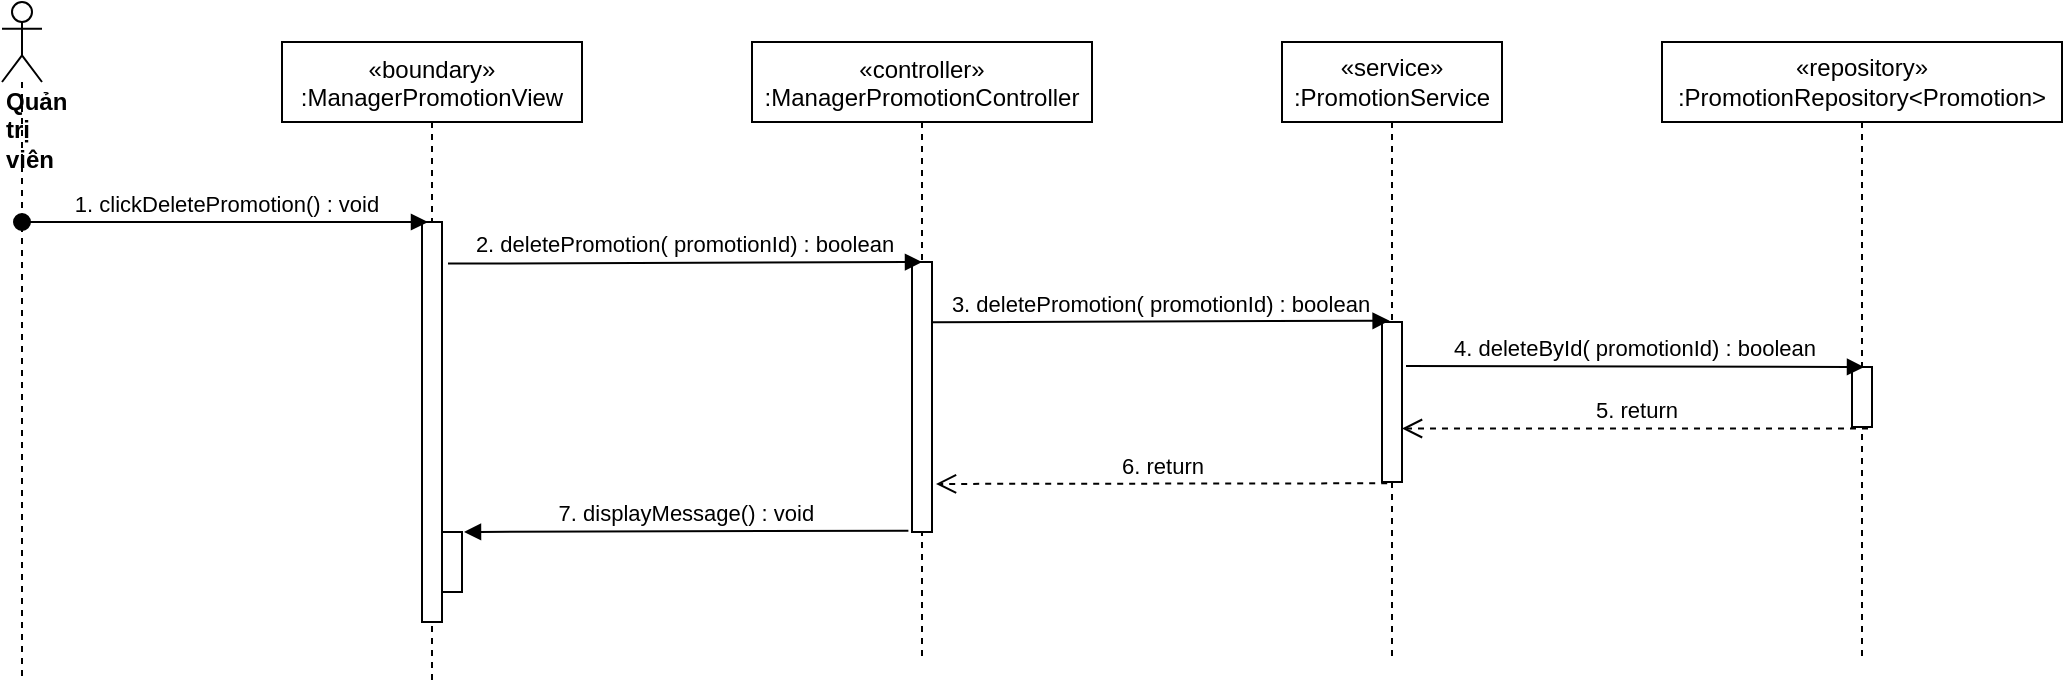 <mxfile version="14.6.13" type="device"><diagram id="kgpKYQtTHZ0yAKxKKP6v" name="Page-1"><mxGraphModel dx="1108" dy="425" grid="1" gridSize="10" guides="1" tooltips="1" connect="1" arrows="1" fold="1" page="1" pageScale="1" pageWidth="850" pageHeight="1100" math="0" shadow="0"><root><mxCell id="0"/><mxCell id="1" parent="0"/><mxCell id="t5bedrNZscvMHfTXMLGb-1" value="«boundary»&#10;:ManagerPromotionView" style="shape=umlLifeline;perimeter=lifelinePerimeter;container=1;collapsible=0;recursiveResize=0;rounded=0;shadow=0;strokeWidth=1;" parent="1" vertex="1"><mxGeometry x="190" y="80" width="150" height="320" as="geometry"/></mxCell><mxCell id="t5bedrNZscvMHfTXMLGb-2" value="" style="html=1;points=[];perimeter=orthogonalPerimeter;" parent="t5bedrNZscvMHfTXMLGb-1" vertex="1"><mxGeometry x="70" y="90" width="10" height="200" as="geometry"/></mxCell><mxCell id="t5bedrNZscvMHfTXMLGb-3" value="«controller»&#10;:ManagerPromotionController" style="shape=umlLifeline;perimeter=lifelinePerimeter;container=1;collapsible=0;recursiveResize=0;rounded=0;shadow=0;strokeWidth=1;size=40;" parent="1" vertex="1"><mxGeometry x="425" y="80" width="170" height="310" as="geometry"/></mxCell><mxCell id="t5bedrNZscvMHfTXMLGb-4" value="" style="points=[];perimeter=orthogonalPerimeter;rounded=0;shadow=0;strokeWidth=1;" parent="t5bedrNZscvMHfTXMLGb-3" vertex="1"><mxGeometry x="80" y="110" width="10" height="135" as="geometry"/></mxCell><mxCell id="t5bedrNZscvMHfTXMLGb-5" value="&lt;div&gt;&lt;b&gt;Quản trị viên&lt;/b&gt;&lt;/div&gt;" style="shape=umlLifeline;participant=umlActor;perimeter=lifelinePerimeter;whiteSpace=wrap;html=1;container=1;collapsible=0;recursiveResize=0;verticalAlign=top;spacingTop=36;outlineConnect=0;align=left;" parent="1" vertex="1"><mxGeometry x="50" y="60" width="20" height="340" as="geometry"/></mxCell><mxCell id="t5bedrNZscvMHfTXMLGb-6" value="&lt;span&gt;«service»&lt;br&gt;&lt;/span&gt;:PromotionService" style="shape=umlLifeline;perimeter=lifelinePerimeter;whiteSpace=wrap;html=1;container=1;collapsible=0;recursiveResize=0;outlineConnect=0;" parent="1" vertex="1"><mxGeometry x="690" y="80" width="110" height="310" as="geometry"/></mxCell><mxCell id="t5bedrNZscvMHfTXMLGb-7" value="" style="points=[];perimeter=orthogonalPerimeter;rounded=0;shadow=0;strokeWidth=1;" parent="t5bedrNZscvMHfTXMLGb-6" vertex="1"><mxGeometry x="50" y="140" width="10" height="80" as="geometry"/></mxCell><mxCell id="t5bedrNZscvMHfTXMLGb-8" value="1. clickDeletePromotion() : void" style="html=1;verticalAlign=bottom;startArrow=oval;startFill=1;endArrow=block;startSize=8;entryX=0.3;entryY=0;entryDx=0;entryDy=0;entryPerimeter=0;" parent="1" source="t5bedrNZscvMHfTXMLGb-5" edge="1" target="t5bedrNZscvMHfTXMLGb-2"><mxGeometry width="60" relative="1" as="geometry"><mxPoint x="400" y="230" as="sourcePoint"/><mxPoint x="283" y="160" as="targetPoint"/></mxGeometry></mxCell><mxCell id="t5bedrNZscvMHfTXMLGb-9" value="2. deletePromotion( promotionId) : boolean" style="html=1;verticalAlign=bottom;endArrow=block;entryX=0.5;entryY=0;entryDx=0;entryDy=0;entryPerimeter=0;exitX=1.3;exitY=0.104;exitDx=0;exitDy=0;exitPerimeter=0;" parent="1" source="t5bedrNZscvMHfTXMLGb-2" target="t5bedrNZscvMHfTXMLGb-4" edge="1"><mxGeometry width="80" relative="1" as="geometry"><mxPoint x="298.0" y="370" as="sourcePoint"/><mxPoint x="470" y="330" as="targetPoint"/></mxGeometry></mxCell><mxCell id="t5bedrNZscvMHfTXMLGb-10" value="&lt;span&gt;«repository»&lt;br&gt;&lt;/span&gt;:PromotionRepository&amp;lt;Promotion&amp;gt;" style="shape=umlLifeline;perimeter=lifelinePerimeter;whiteSpace=wrap;html=1;container=1;collapsible=0;recursiveResize=0;outlineConnect=0;" parent="1" vertex="1"><mxGeometry x="880" y="80" width="200" height="310" as="geometry"/></mxCell><mxCell id="t5bedrNZscvMHfTXMLGb-11" value="" style="points=[];perimeter=orthogonalPerimeter;rounded=0;shadow=0;strokeWidth=1;" parent="t5bedrNZscvMHfTXMLGb-10" vertex="1"><mxGeometry x="95" y="162.5" width="10" height="30" as="geometry"/></mxCell><mxCell id="t5bedrNZscvMHfTXMLGb-12" value="3. deletePromotion( promotionId) : boolean" style="html=1;verticalAlign=bottom;endArrow=block;entryX=0.38;entryY=-0.008;entryDx=0;entryDy=0;entryPerimeter=0;exitX=1;exitY=0.223;exitDx=0;exitDy=0;exitPerimeter=0;" parent="1" target="t5bedrNZscvMHfTXMLGb-7" edge="1" source="t5bedrNZscvMHfTXMLGb-4"><mxGeometry width="80" relative="1" as="geometry"><mxPoint x="600" y="219" as="sourcePoint"/><mxPoint x="790" y="394" as="targetPoint"/></mxGeometry></mxCell><mxCell id="t5bedrNZscvMHfTXMLGb-13" value="6. return" style="html=1;verticalAlign=bottom;endArrow=open;dashed=1;endSize=8;exitX=0.26;exitY=1.008;exitDx=0;exitDy=0;exitPerimeter=0;entryX=1.2;entryY=0.822;entryDx=0;entryDy=0;entryPerimeter=0;" parent="1" source="t5bedrNZscvMHfTXMLGb-7" target="t5bedrNZscvMHfTXMLGb-4" edge="1"><mxGeometry relative="1" as="geometry"><mxPoint x="780" y="342" as="sourcePoint"/><mxPoint x="600" y="341" as="targetPoint"/></mxGeometry></mxCell><mxCell id="t5bedrNZscvMHfTXMLGb-14" value="4. deleteById( promotionId) : boolean" style="html=1;verticalAlign=bottom;endArrow=block;entryX=0.6;entryY=0;entryDx=0;entryDy=0;entryPerimeter=0;exitX=1.2;exitY=0.275;exitDx=0;exitDy=0;exitPerimeter=0;" parent="1" source="t5bedrNZscvMHfTXMLGb-7" target="t5bedrNZscvMHfTXMLGb-11" edge="1"><mxGeometry width="80" relative="1" as="geometry"><mxPoint x="830" y="240" as="sourcePoint"/><mxPoint x="840" y="430" as="targetPoint"/></mxGeometry></mxCell><mxCell id="t5bedrNZscvMHfTXMLGb-15" value="5. return" style="html=1;verticalAlign=bottom;endArrow=open;dashed=1;endSize=8;exitX=0.8;exitY=1.025;exitDx=0;exitDy=0;exitPerimeter=0;" parent="1" source="t5bedrNZscvMHfTXMLGb-11" target="t5bedrNZscvMHfTXMLGb-7" edge="1"><mxGeometry relative="1" as="geometry"><mxPoint x="840" y="430" as="sourcePoint"/><mxPoint x="760" y="430" as="targetPoint"/></mxGeometry></mxCell><mxCell id="t5bedrNZscvMHfTXMLGb-16" value="7. displayMessage() : void" style="verticalAlign=bottom;endArrow=block;shadow=0;strokeWidth=1;exitX=-0.18;exitY=0.995;exitDx=0;exitDy=0;exitPerimeter=0;entryX=1.1;entryY=0;entryDx=0;entryDy=0;entryPerimeter=0;" parent="1" source="t5bedrNZscvMHfTXMLGb-4" target="WWTgYGugmv8YeWs8Y3iK-2" edge="1"><mxGeometry relative="1" as="geometry"><mxPoint x="530" y="532" as="sourcePoint"/><mxPoint x="270" y="320" as="targetPoint"/></mxGeometry></mxCell><mxCell id="WWTgYGugmv8YeWs8Y3iK-2" value="" style="html=1;points=[];perimeter=orthogonalPerimeter;" vertex="1" parent="1"><mxGeometry x="270" y="325" width="10" height="30" as="geometry"/></mxCell></root></mxGraphModel></diagram></mxfile>